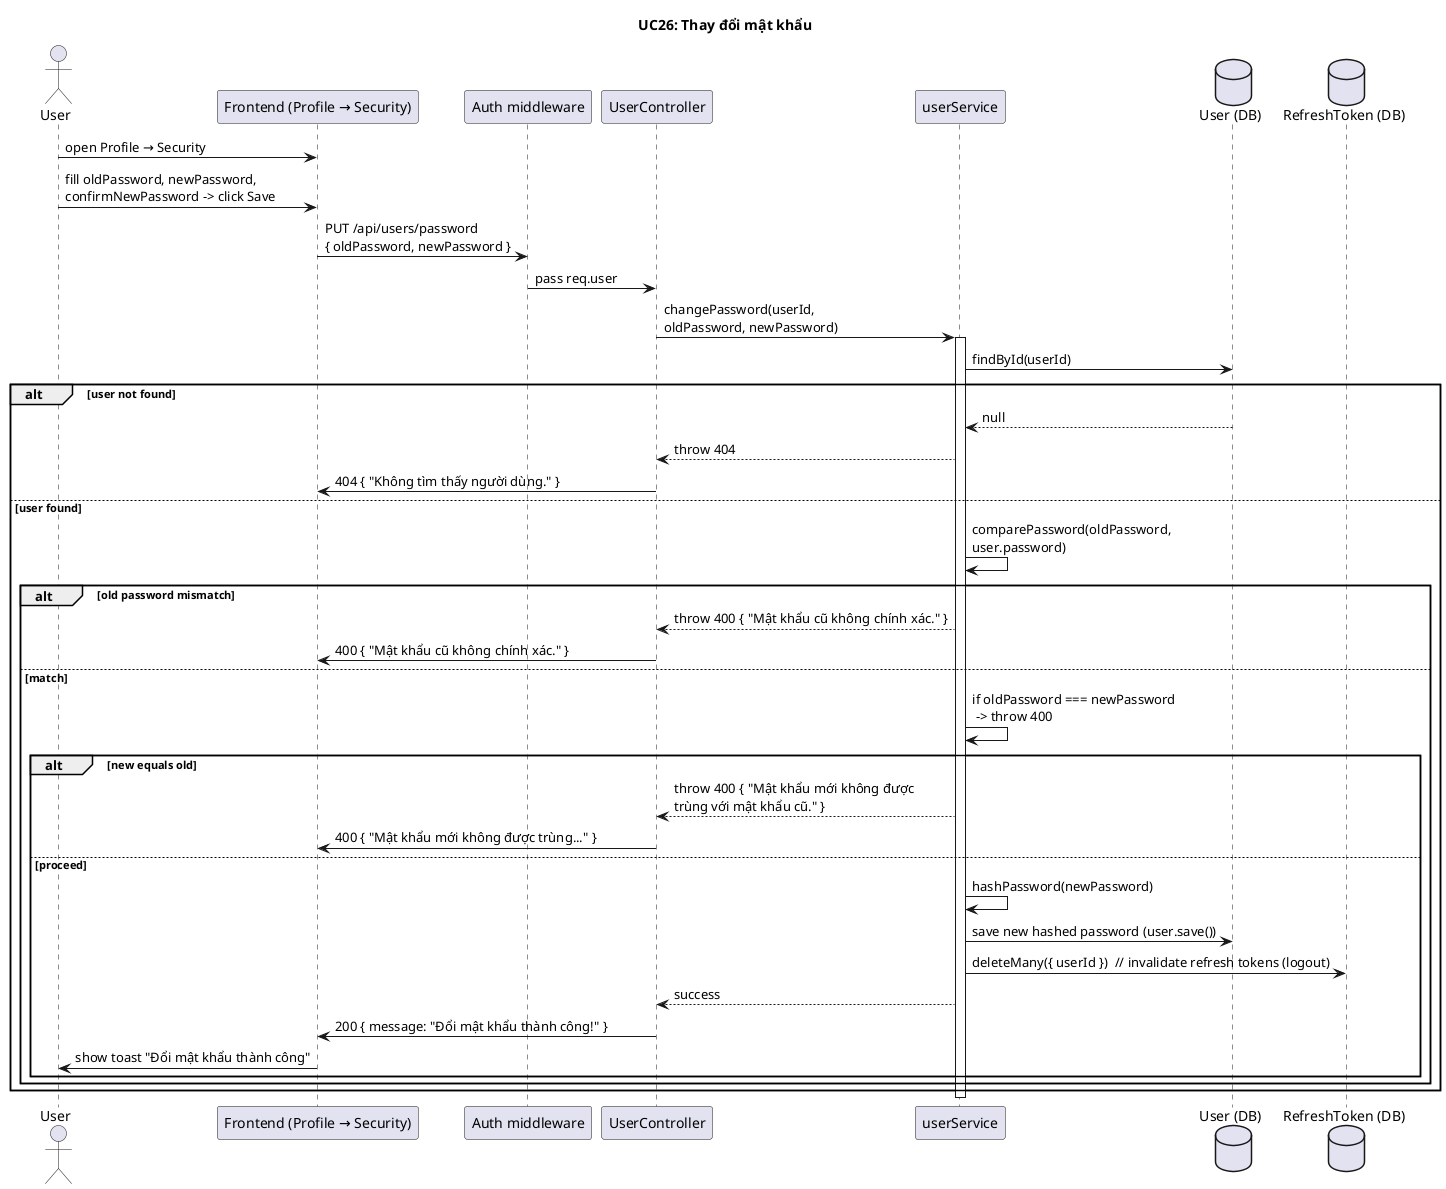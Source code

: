 @startuml UC26_ChangePassword_Main

title UC26: Thay đổi mật khẩu

actor User
participant Frontend as "Frontend (Profile → Security)"
participant Auth as "Auth middleware"
participant UserController as "UserController"
participant UserService as "userService"
database UserDB as "User (DB)"
database RefreshTokenDB as "RefreshToken (DB)"

User -> Frontend: open Profile → Security
User -> Frontend: fill oldPassword, newPassword, \nconfirmNewPassword -> click Save
Frontend -> Auth: PUT /api/users/password \n{ oldPassword, newPassword }
Auth -> UserController: pass req.user
UserController -> UserService: changePassword(userId, \noldPassword, newPassword)
activate UserService
UserService -> UserDB: findById(userId)
alt user not found
  UserDB --> UserService: null
  UserService --> UserController: throw 404
  UserController -> Frontend: 404 { "Không tìm thấy người dùng." }
else user found
  UserService -> UserService: comparePassword(oldPassword, \nuser.password)
  alt old password mismatch
    UserService --> UserController: throw 400 { "Mật khẩu cũ không chính xác." }
    UserController -> Frontend: 400 { "Mật khẩu cũ không chính xác." }
  else match
    UserService -> UserService: if oldPassword === newPassword\n -> throw 400
    alt new equals old
      UserService --> UserController: throw 400 { "Mật khẩu mới không được \ntrùng với mật khẩu cũ." }
      UserController -> Frontend: 400 { "Mật khẩu mới không được trùng..." }
    else proceed
      UserService -> UserService: hashPassword(newPassword)
      UserService -> UserDB: save new hashed password (user.save())
      UserService -> RefreshTokenDB: deleteMany({ userId })  // invalidate refresh tokens (logout)
      UserService --> UserController: success
      UserController -> Frontend: 200 { message: "Đổi mật khẩu thành công!" }
      Frontend -> User: show toast "Đổi mật khẩu thành công"
    end
  end
end
deactivate UserService
@enduml
